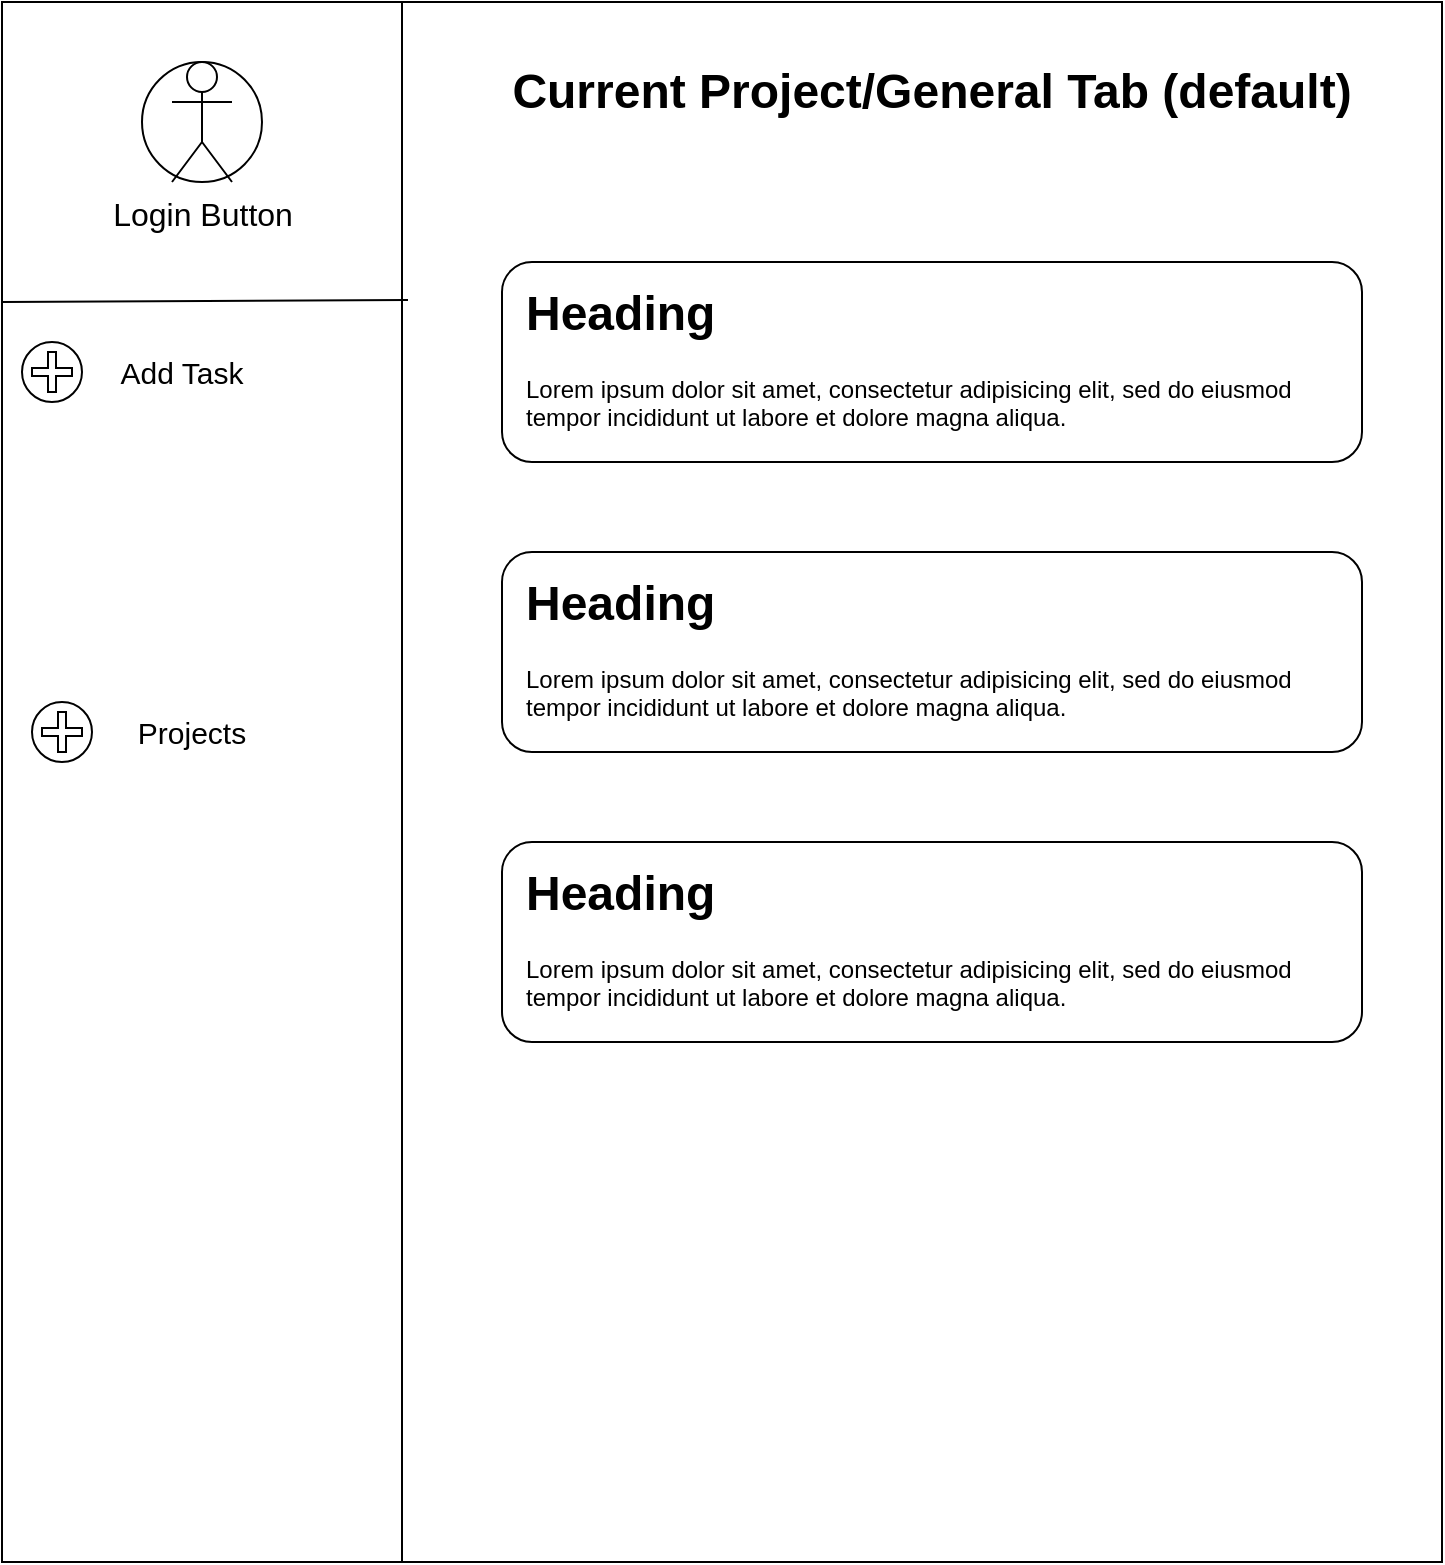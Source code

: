 <mxfile version="24.8.6">
  <diagram name="Page-1" id="gLCq967VV8Pxw2-r4MZ7">
    <mxGraphModel dx="1208" dy="739" grid="1" gridSize="10" guides="1" tooltips="1" connect="1" arrows="1" fold="1" page="1" pageScale="1" pageWidth="850" pageHeight="1100" math="0" shadow="0">
      <root>
        <mxCell id="0" />
        <mxCell id="1" parent="0" />
        <mxCell id="7sYZRBlQyH2WZ2nxOAKN-1" value="" style="rounded=0;whiteSpace=wrap;html=1;" vertex="1" parent="1">
          <mxGeometry x="80" y="40" width="720" height="780" as="geometry" />
        </mxCell>
        <mxCell id="7sYZRBlQyH2WZ2nxOAKN-8" value="" style="rounded=0;whiteSpace=wrap;html=1;" vertex="1" parent="1">
          <mxGeometry x="80" y="40" width="200" height="780" as="geometry" />
        </mxCell>
        <mxCell id="7sYZRBlQyH2WZ2nxOAKN-3" value="" style="ellipse;whiteSpace=wrap;html=1;" vertex="1" parent="1">
          <mxGeometry x="150" y="70" width="60" height="60" as="geometry" />
        </mxCell>
        <mxCell id="7sYZRBlQyH2WZ2nxOAKN-4" value="&lt;div&gt;Login Button&lt;br&gt;&lt;/div&gt;" style="shape=umlActor;verticalLabelPosition=bottom;verticalAlign=top;html=1;outlineConnect=0;fontSize=16;" vertex="1" parent="1">
          <mxGeometry x="165" y="70" width="30" height="60" as="geometry" />
        </mxCell>
        <mxCell id="7sYZRBlQyH2WZ2nxOAKN-7" value="" style="rounded=1;whiteSpace=wrap;html=1;" vertex="1" parent="1">
          <mxGeometry x="330" y="170" width="430" height="100" as="geometry" />
        </mxCell>
        <mxCell id="7sYZRBlQyH2WZ2nxOAKN-9" value="" style="endArrow=none;html=1;rounded=0;exitX=1.015;exitY=0.191;exitDx=0;exitDy=0;exitPerimeter=0;" edge="1" parent="1" source="7sYZRBlQyH2WZ2nxOAKN-8" target="7sYZRBlQyH2WZ2nxOAKN-1">
          <mxGeometry width="50" height="50" relative="1" as="geometry">
            <mxPoint x="400" y="420" as="sourcePoint" />
            <mxPoint x="450" y="370" as="targetPoint" />
            <Array as="points">
              <mxPoint x="80" y="190" />
            </Array>
          </mxGeometry>
        </mxCell>
        <mxCell id="7sYZRBlQyH2WZ2nxOAKN-10" value="" style="ellipse;whiteSpace=wrap;html=1;" vertex="1" parent="1">
          <mxGeometry x="90" y="210" width="30" height="30" as="geometry" />
        </mxCell>
        <mxCell id="7sYZRBlQyH2WZ2nxOAKN-11" value="" style="shape=cross;whiteSpace=wrap;html=1;" vertex="1" parent="1">
          <mxGeometry x="95" y="215" width="20" height="20" as="geometry" />
        </mxCell>
        <mxCell id="7sYZRBlQyH2WZ2nxOAKN-12" value="&lt;div style=&quot;font-size: 15px;&quot;&gt;Add Task&lt;/div&gt;" style="text;html=1;align=center;verticalAlign=middle;whiteSpace=wrap;rounded=0;" vertex="1" parent="1">
          <mxGeometry x="130" y="210" width="80" height="30" as="geometry" />
        </mxCell>
        <mxCell id="7sYZRBlQyH2WZ2nxOAKN-16" value="" style="ellipse;whiteSpace=wrap;html=1;" vertex="1" parent="1">
          <mxGeometry x="95" y="390" width="30" height="30" as="geometry" />
        </mxCell>
        <mxCell id="7sYZRBlQyH2WZ2nxOAKN-14" value="" style="shape=cross;whiteSpace=wrap;html=1;" vertex="1" parent="1">
          <mxGeometry x="100" y="395" width="20" height="20" as="geometry" />
        </mxCell>
        <mxCell id="7sYZRBlQyH2WZ2nxOAKN-15" value="&lt;font style=&quot;font-size: 15px;&quot;&gt;Projects&lt;/font&gt;" style="text;html=1;align=center;verticalAlign=middle;whiteSpace=wrap;rounded=0;" vertex="1" parent="1">
          <mxGeometry x="135" y="390" width="80" height="30" as="geometry" />
        </mxCell>
        <mxCell id="7sYZRBlQyH2WZ2nxOAKN-17" value="&lt;h1 style=&quot;margin-top: 0px;&quot;&gt;Heading&lt;/h1&gt;&lt;p&gt;Lorem ipsum dolor sit amet, consectetur adipisicing elit, sed do eiusmod tempor incididunt ut labore et dolore magna aliqua.&lt;/p&gt;" style="text;html=1;whiteSpace=wrap;overflow=hidden;rounded=0;" vertex="1" parent="1">
          <mxGeometry x="340" y="175" width="390" height="120" as="geometry" />
        </mxCell>
        <mxCell id="7sYZRBlQyH2WZ2nxOAKN-19" value="" style="rounded=1;whiteSpace=wrap;html=1;" vertex="1" parent="1">
          <mxGeometry x="330" y="315" width="430" height="100" as="geometry" />
        </mxCell>
        <mxCell id="7sYZRBlQyH2WZ2nxOAKN-18" value="&lt;h1 style=&quot;margin-top: 0px;&quot;&gt;Heading&lt;/h1&gt;&lt;p&gt;Lorem ipsum dolor sit amet, consectetur adipisicing elit, sed do eiusmod tempor incididunt ut labore et dolore magna aliqua.&lt;/p&gt;" style="text;html=1;whiteSpace=wrap;overflow=hidden;rounded=0;" vertex="1" parent="1">
          <mxGeometry x="340" y="320" width="390" height="120" as="geometry" />
        </mxCell>
        <mxCell id="7sYZRBlQyH2WZ2nxOAKN-20" value="" style="rounded=1;whiteSpace=wrap;html=1;" vertex="1" parent="1">
          <mxGeometry x="330" y="460" width="430" height="100" as="geometry" />
        </mxCell>
        <mxCell id="7sYZRBlQyH2WZ2nxOAKN-21" value="&lt;h1 style=&quot;margin-top: 0px;&quot;&gt;Heading&lt;/h1&gt;&lt;p&gt;Lorem ipsum dolor sit amet, consectetur adipisicing elit, sed do eiusmod tempor incididunt ut labore et dolore magna aliqua.&lt;/p&gt;" style="text;html=1;whiteSpace=wrap;overflow=hidden;rounded=0;" vertex="1" parent="1">
          <mxGeometry x="340" y="465" width="390" height="120" as="geometry" />
        </mxCell>
        <mxCell id="7sYZRBlQyH2WZ2nxOAKN-22" value="Current Project/General Tab (default)" style="text;html=1;align=center;verticalAlign=middle;whiteSpace=wrap;rounded=0;fontSize=24;fontStyle=1" vertex="1" parent="1">
          <mxGeometry x="320" y="70" width="450" height="30" as="geometry" />
        </mxCell>
      </root>
    </mxGraphModel>
  </diagram>
</mxfile>
